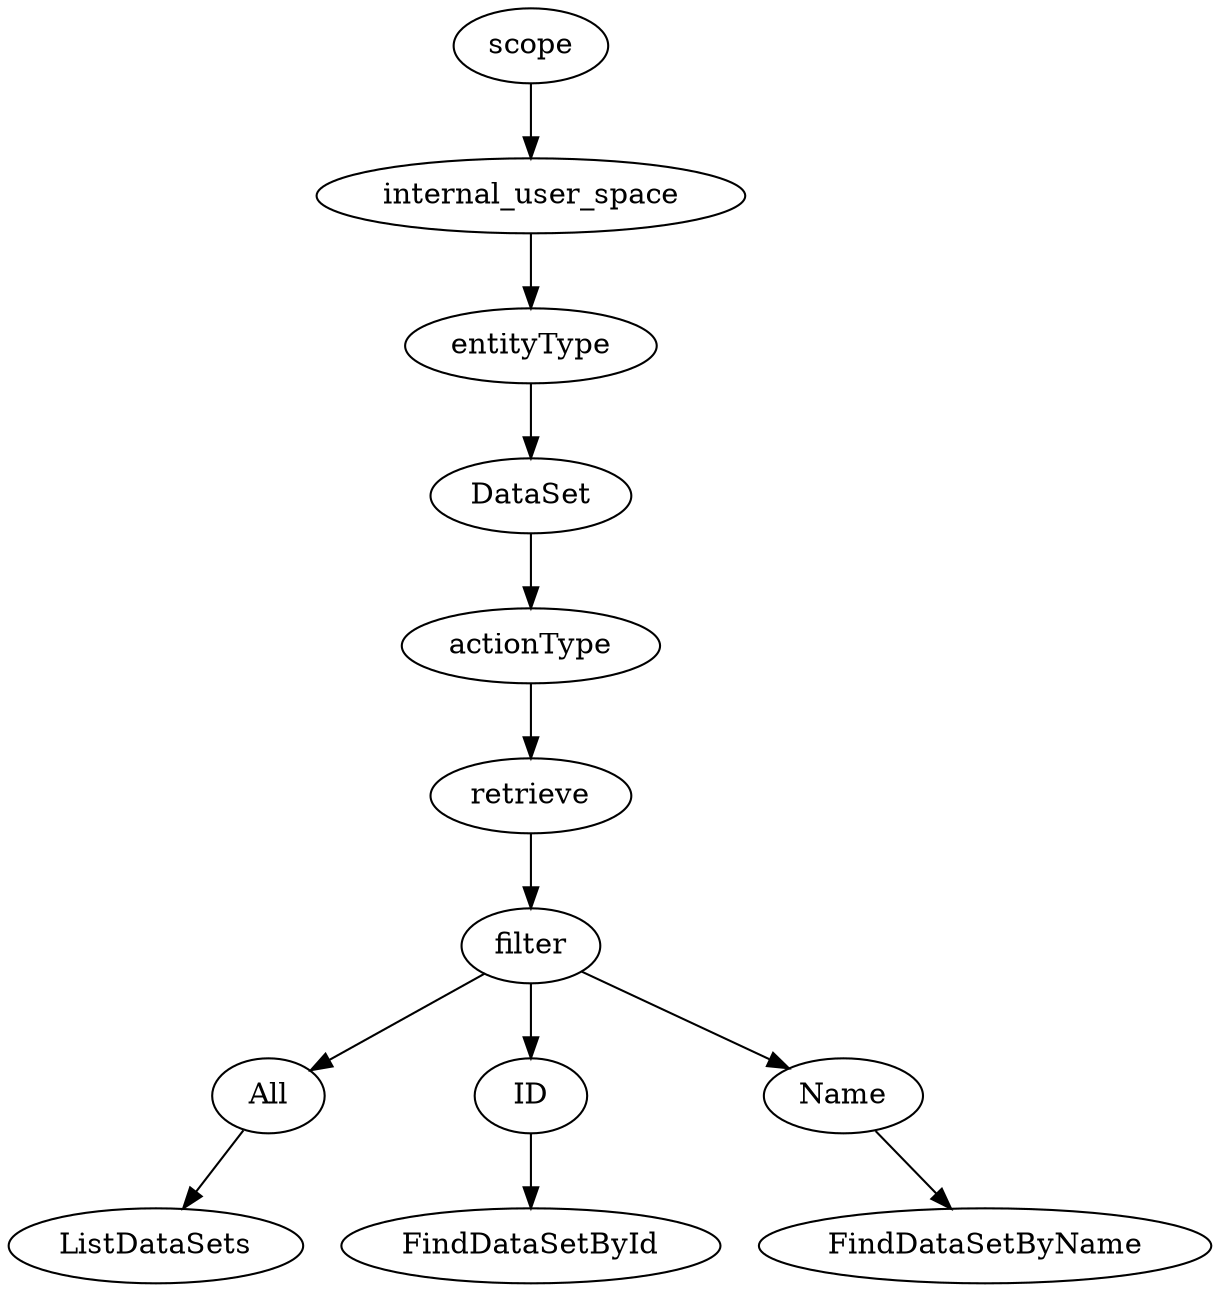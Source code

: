digraph EngineDecisionTree{
	filter->{All ID Name}
	All->{ListDataSets}
	internal_user_space->{entityType}
	ID->{FindDataSetById}
	actionType->{retrieve}
	retrieve->{filter}
	scope->{internal_user_space}
	entityType->{DataSet}
	Name->{FindDataSetByName}
	DataSet->{actionType}
}
